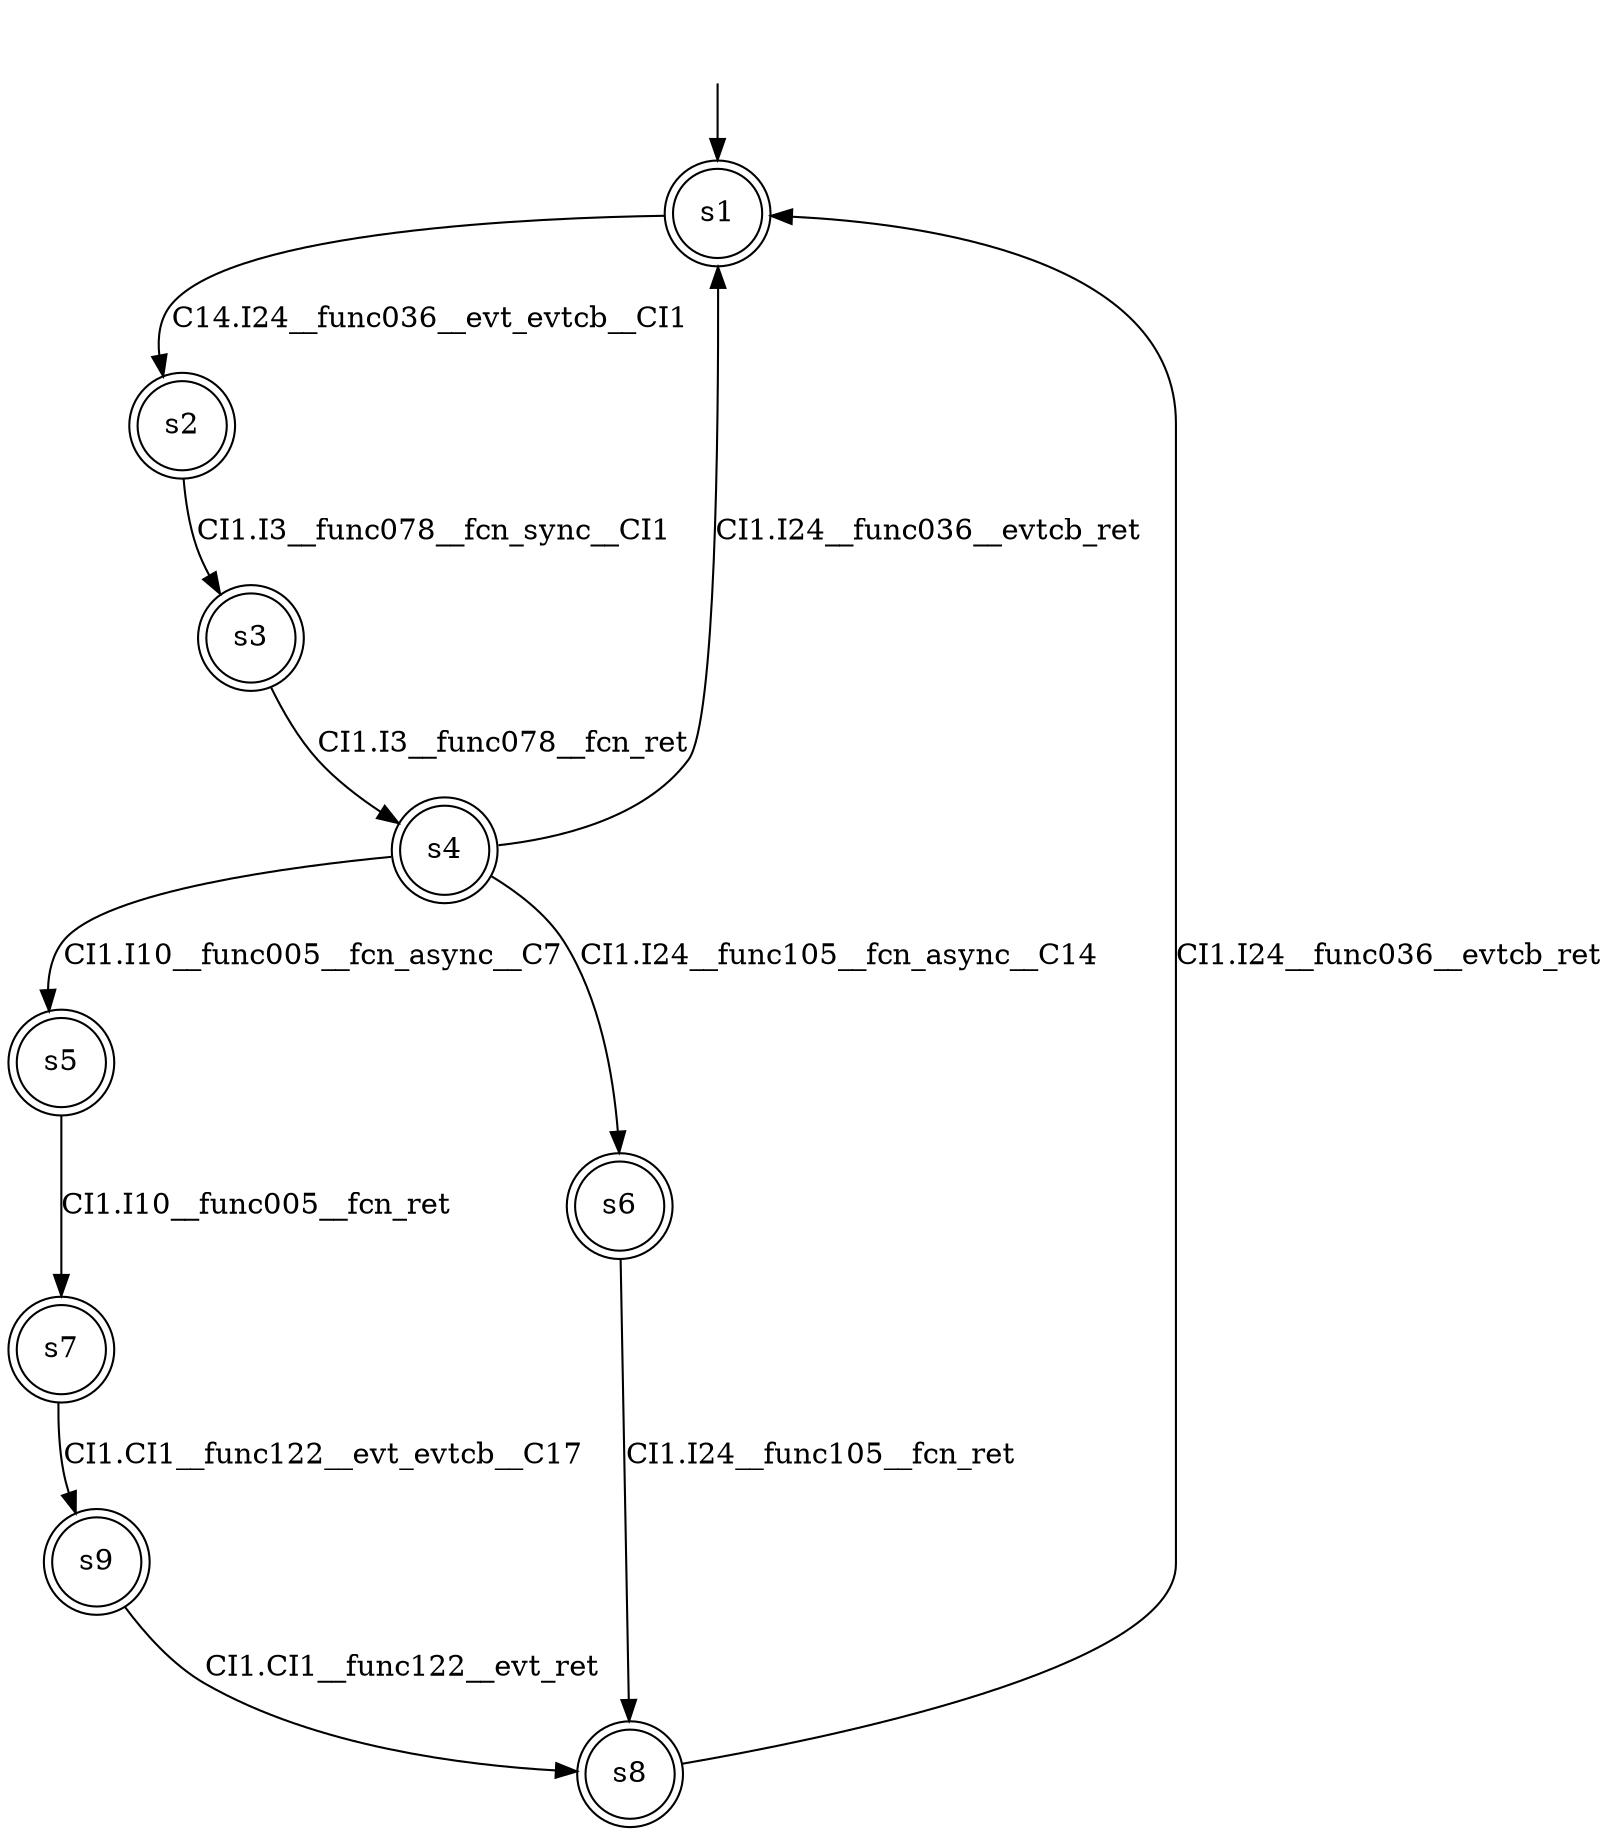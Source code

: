 digraph automaton {
	1 [label=<s1> shape="doublecircle"];
	2 [label=<s2> shape="doublecircle"];
	3 [label=<s3> shape="doublecircle"];
	4 [label=<s4> shape="doublecircle"];
	5 [label=<s5> shape="doublecircle"];
	6 [label=<s6> shape="doublecircle"];
	7 [label=<s7> shape="doublecircle"];
	8 [label=<s8> shape="doublecircle"];
	9 [label=<s9> shape="doublecircle"];
	__init1 [label=<> shape="none"];
	__init1 -> 1;
	1 -> 2 [label=<C14.I24__func036__evt_evtcb__CI1> id="1-0-2"];
	2 -> 3 [label=<CI1.I3__func078__fcn_sync__CI1> id="2-0-3"];
	3 -> 4 [label=<CI1.I3__func078__fcn_ret> id="3-0-4"];
	4 -> 1 [label=<CI1.I24__func036__evtcb_ret> id="4-0-1"];
	4 -> 5 [label=<CI1.I10__func005__fcn_async__C7> id="4-1-5"];
	4 -> 6 [label=<CI1.I24__func105__fcn_async__C14> id="4-2-6"];
	5 -> 7 [label=<CI1.I10__func005__fcn_ret> id="5-0-7"];
	6 -> 8 [label=<CI1.I24__func105__fcn_ret> id="6-0-8"];
	7 -> 9 [label=<CI1.CI1__func122__evt_evtcb__C17> id="7-0-9"];
	8 -> 1 [label=<CI1.I24__func036__evtcb_ret> id="8-0-1"];
	9 -> 8 [label=<CI1.CI1__func122__evt_ret> id="9-0-8"];
}

